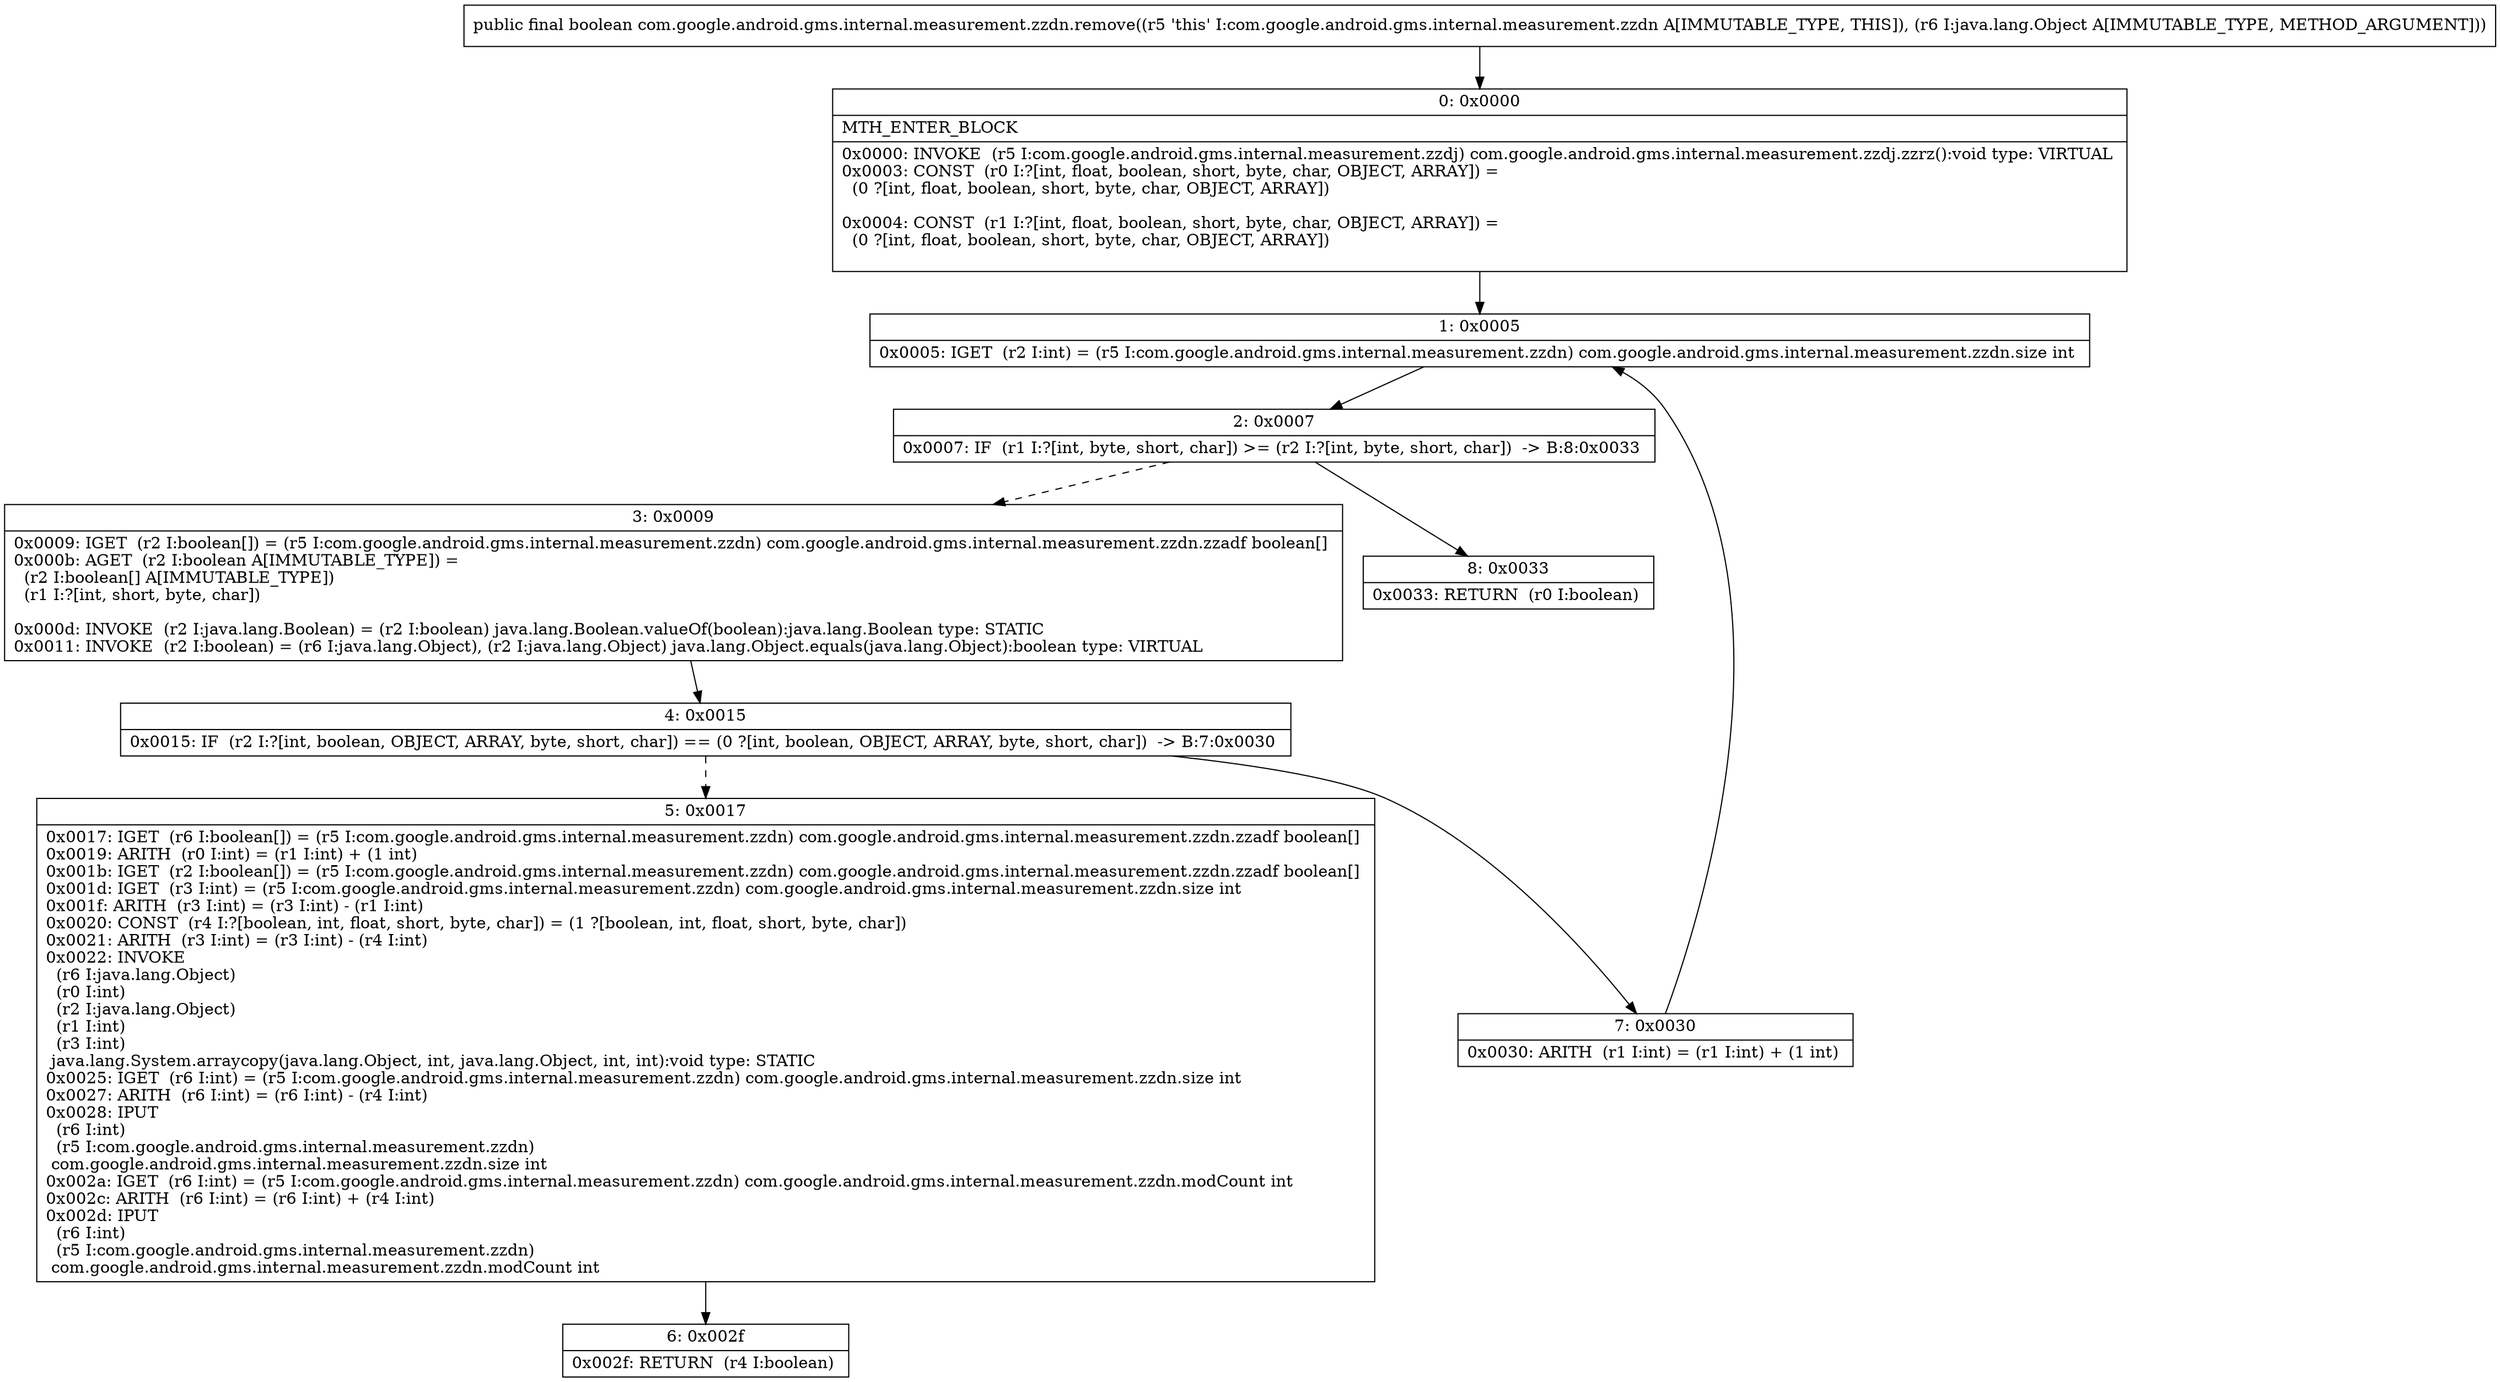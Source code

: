 digraph "CFG forcom.google.android.gms.internal.measurement.zzdn.remove(Ljava\/lang\/Object;)Z" {
Node_0 [shape=record,label="{0\:\ 0x0000|MTH_ENTER_BLOCK\l|0x0000: INVOKE  (r5 I:com.google.android.gms.internal.measurement.zzdj) com.google.android.gms.internal.measurement.zzdj.zzrz():void type: VIRTUAL \l0x0003: CONST  (r0 I:?[int, float, boolean, short, byte, char, OBJECT, ARRAY]) = \l  (0 ?[int, float, boolean, short, byte, char, OBJECT, ARRAY])\l \l0x0004: CONST  (r1 I:?[int, float, boolean, short, byte, char, OBJECT, ARRAY]) = \l  (0 ?[int, float, boolean, short, byte, char, OBJECT, ARRAY])\l \l}"];
Node_1 [shape=record,label="{1\:\ 0x0005|0x0005: IGET  (r2 I:int) = (r5 I:com.google.android.gms.internal.measurement.zzdn) com.google.android.gms.internal.measurement.zzdn.size int \l}"];
Node_2 [shape=record,label="{2\:\ 0x0007|0x0007: IF  (r1 I:?[int, byte, short, char]) \>= (r2 I:?[int, byte, short, char])  \-\> B:8:0x0033 \l}"];
Node_3 [shape=record,label="{3\:\ 0x0009|0x0009: IGET  (r2 I:boolean[]) = (r5 I:com.google.android.gms.internal.measurement.zzdn) com.google.android.gms.internal.measurement.zzdn.zzadf boolean[] \l0x000b: AGET  (r2 I:boolean A[IMMUTABLE_TYPE]) = \l  (r2 I:boolean[] A[IMMUTABLE_TYPE])\l  (r1 I:?[int, short, byte, char])\l \l0x000d: INVOKE  (r2 I:java.lang.Boolean) = (r2 I:boolean) java.lang.Boolean.valueOf(boolean):java.lang.Boolean type: STATIC \l0x0011: INVOKE  (r2 I:boolean) = (r6 I:java.lang.Object), (r2 I:java.lang.Object) java.lang.Object.equals(java.lang.Object):boolean type: VIRTUAL \l}"];
Node_4 [shape=record,label="{4\:\ 0x0015|0x0015: IF  (r2 I:?[int, boolean, OBJECT, ARRAY, byte, short, char]) == (0 ?[int, boolean, OBJECT, ARRAY, byte, short, char])  \-\> B:7:0x0030 \l}"];
Node_5 [shape=record,label="{5\:\ 0x0017|0x0017: IGET  (r6 I:boolean[]) = (r5 I:com.google.android.gms.internal.measurement.zzdn) com.google.android.gms.internal.measurement.zzdn.zzadf boolean[] \l0x0019: ARITH  (r0 I:int) = (r1 I:int) + (1 int) \l0x001b: IGET  (r2 I:boolean[]) = (r5 I:com.google.android.gms.internal.measurement.zzdn) com.google.android.gms.internal.measurement.zzdn.zzadf boolean[] \l0x001d: IGET  (r3 I:int) = (r5 I:com.google.android.gms.internal.measurement.zzdn) com.google.android.gms.internal.measurement.zzdn.size int \l0x001f: ARITH  (r3 I:int) = (r3 I:int) \- (r1 I:int) \l0x0020: CONST  (r4 I:?[boolean, int, float, short, byte, char]) = (1 ?[boolean, int, float, short, byte, char]) \l0x0021: ARITH  (r3 I:int) = (r3 I:int) \- (r4 I:int) \l0x0022: INVOKE  \l  (r6 I:java.lang.Object)\l  (r0 I:int)\l  (r2 I:java.lang.Object)\l  (r1 I:int)\l  (r3 I:int)\l java.lang.System.arraycopy(java.lang.Object, int, java.lang.Object, int, int):void type: STATIC \l0x0025: IGET  (r6 I:int) = (r5 I:com.google.android.gms.internal.measurement.zzdn) com.google.android.gms.internal.measurement.zzdn.size int \l0x0027: ARITH  (r6 I:int) = (r6 I:int) \- (r4 I:int) \l0x0028: IPUT  \l  (r6 I:int)\l  (r5 I:com.google.android.gms.internal.measurement.zzdn)\l com.google.android.gms.internal.measurement.zzdn.size int \l0x002a: IGET  (r6 I:int) = (r5 I:com.google.android.gms.internal.measurement.zzdn) com.google.android.gms.internal.measurement.zzdn.modCount int \l0x002c: ARITH  (r6 I:int) = (r6 I:int) + (r4 I:int) \l0x002d: IPUT  \l  (r6 I:int)\l  (r5 I:com.google.android.gms.internal.measurement.zzdn)\l com.google.android.gms.internal.measurement.zzdn.modCount int \l}"];
Node_6 [shape=record,label="{6\:\ 0x002f|0x002f: RETURN  (r4 I:boolean) \l}"];
Node_7 [shape=record,label="{7\:\ 0x0030|0x0030: ARITH  (r1 I:int) = (r1 I:int) + (1 int) \l}"];
Node_8 [shape=record,label="{8\:\ 0x0033|0x0033: RETURN  (r0 I:boolean) \l}"];
MethodNode[shape=record,label="{public final boolean com.google.android.gms.internal.measurement.zzdn.remove((r5 'this' I:com.google.android.gms.internal.measurement.zzdn A[IMMUTABLE_TYPE, THIS]), (r6 I:java.lang.Object A[IMMUTABLE_TYPE, METHOD_ARGUMENT])) }"];
MethodNode -> Node_0;
Node_0 -> Node_1;
Node_1 -> Node_2;
Node_2 -> Node_3[style=dashed];
Node_2 -> Node_8;
Node_3 -> Node_4;
Node_4 -> Node_5[style=dashed];
Node_4 -> Node_7;
Node_5 -> Node_6;
Node_7 -> Node_1;
}

